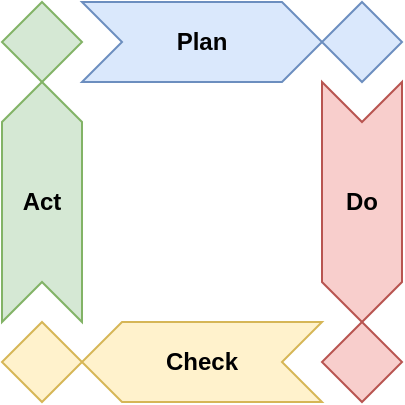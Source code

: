 <mxfile compressed="false" version="14.1.8" type="device">
  <diagram name="Page-1" id="3e8102d1-ef87-2e61-34e1-82d9a586fe2e">
    <mxGraphModel dx="769" dy="484" grid="1" gridSize="10" guides="1" tooltips="1" connect="1" arrows="1" fold="1" page="1" pageScale="1" pageWidth="1100" pageHeight="850" background="#ffffff" math="0" shadow="0">
      <root>
        <mxCell id="0" />
        <mxCell id="1" parent="0" />
        <mxCell id="E_SeZ6BDEpSX_ZaFsQQX-2" value="&lt;b&gt;Plan&lt;/b&gt;" style="shape=step;perimeter=stepPerimeter;whiteSpace=wrap;html=1;fixedSize=1;fillColor=#dae8fc;strokeColor=#6c8ebf;" vertex="1" parent="1">
          <mxGeometry x="400" y="120" width="120" height="40" as="geometry" />
        </mxCell>
        <mxCell id="E_SeZ6BDEpSX_ZaFsQQX-3" value="Act" style="shape=step;perimeter=stepPerimeter;whiteSpace=wrap;html=1;fixedSize=1;direction=north;fillColor=#d5e8d4;strokeColor=#82b366;fontStyle=1" vertex="1" parent="1">
          <mxGeometry x="360" y="160" width="40" height="120" as="geometry" />
        </mxCell>
        <mxCell id="E_SeZ6BDEpSX_ZaFsQQX-4" value="Check" style="shape=step;perimeter=stepPerimeter;whiteSpace=wrap;html=1;fixedSize=1;direction=west;fillColor=#fff2cc;strokeColor=#d6b656;fontStyle=1" vertex="1" parent="1">
          <mxGeometry x="400" y="280" width="120" height="40" as="geometry" />
        </mxCell>
        <mxCell id="E_SeZ6BDEpSX_ZaFsQQX-5" value="Do" style="shape=step;perimeter=stepPerimeter;whiteSpace=wrap;html=1;fixedSize=1;direction=south;fillColor=#f8cecc;strokeColor=#b85450;fontStyle=1" vertex="1" parent="1">
          <mxGeometry x="520" y="160" width="40" height="120" as="geometry" />
        </mxCell>
        <mxCell id="E_SeZ6BDEpSX_ZaFsQQX-8" value="" style="rhombus;whiteSpace=wrap;html=1;fillColor=#dae8fc;strokeColor=#6c8ebf;" vertex="1" parent="1">
          <mxGeometry x="520" y="120" width="40" height="40" as="geometry" />
        </mxCell>
        <mxCell id="E_SeZ6BDEpSX_ZaFsQQX-9" value="" style="rhombus;whiteSpace=wrap;html=1;fillColor=#f8cecc;strokeColor=#b85450;" vertex="1" parent="1">
          <mxGeometry x="520" y="280" width="40" height="40" as="geometry" />
        </mxCell>
        <mxCell id="E_SeZ6BDEpSX_ZaFsQQX-10" value="" style="rhombus;whiteSpace=wrap;html=1;fillColor=#fff2cc;strokeColor=#d6b656;" vertex="1" parent="1">
          <mxGeometry x="360" y="280" width="40" height="40" as="geometry" />
        </mxCell>
        <mxCell id="E_SeZ6BDEpSX_ZaFsQQX-11" value="" style="rhombus;whiteSpace=wrap;html=1;fillColor=#d5e8d4;strokeColor=#82b366;" vertex="1" parent="1">
          <mxGeometry x="360" y="120" width="40" height="40" as="geometry" />
        </mxCell>
      </root>
    </mxGraphModel>
  </diagram>
</mxfile>
